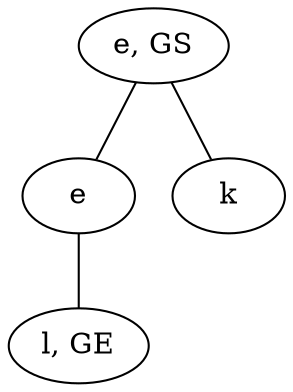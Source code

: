 graph {
biCl [label="e, GS"]
DFLH [label="l, GE"]
RtBR [label="e"]
QzVn [label="k"]
biCl -- RtBR
biCl -- QzVn
RtBR -- DFLH
}